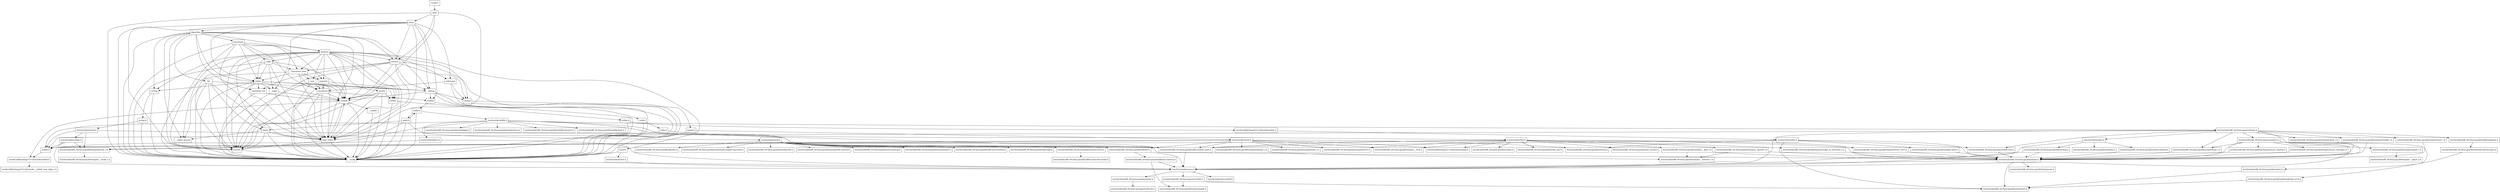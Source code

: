 digraph "dependencies" {
  header_0 [ shape="box", label="\<stdin\>" ];
  header_1 [ shape="box", label="span" ];
  header_100 [ shape="box", label="/usr/include/x86_64-linux-gnu/bits/types/cookie_io_functions_t.h" ];
  header_101 [ shape="box", label="/usr/include/x86_64-linux-gnu/bits/stdio_lim.h" ];
  header_102 [ shape="box", label="/usr/include/x86_64-linux-gnu/bits/sys_errlist.h" ];
  header_103 [ shape="box", label="/usr/include/x86_64-linux-gnu/bits/stdio.h" ];
  header_104 [ shape="box", label="array" ];
  header_105 [ shape="box", label="algorithm" ];
  header_106 [ shape="box", label="memory" ];
  header_107 [ shape="box", label="tuple" ];
  header_108 [ shape="box", label="stdexcept" ];
  header_109 [ shape="box", label="cassert" ];
  header_11 [ shape="box", label="cstddef" ];
  header_110 [ shape="box", label="/usr/include/assert.h" ];
  header_111 [ shape="box", label="atomic" ];
  header_112 [ shape="box", label="functional" ];
  header_113 [ shape="box", label="bit" ];
  header_12 [ shape="box", label="version" ];
  header_13 [ shape="box", label="/usr/local/lib/clang/10.0.0/include/stddef.h" ];
  header_14 [ shape="box", label="/usr/local/lib/clang/10.0.0/include/__stddef_max_align_t.h" ];
  header_15 [ shape="box", label="__nullptr" ];
  header_16 [ shape="box", label="type_traits" ];
  header_17 [ shape="box", label="iterator" ];
  header_18 [ shape="box", label="iosfwd" ];
  header_19 [ shape="box", label="wchar.h" ];
  header_2 [ shape="box", label="__config" ];
  header_20 [ shape="box", label="/usr/include/wchar.h" ];
  header_21 [ shape="box", label="/usr/include/x86_64-linux-gnu/bits/libc-header-start.h" ];
  header_22 [ shape="box", label="/usr/include/x86_64-linux-gnu/bits/floatn.h" ];
  header_23 [ shape="box", label="/usr/include/x86_64-linux-gnu/bits/floatn-common.h" ];
  header_24 [ shape="box", label="stddef.h" ];
  header_25 [ shape="box", label="/usr/local/lib/clang/10.0.0/include/stdarg.h" ];
  header_26 [ shape="box", label="/usr/include/x86_64-linux-gnu/bits/wchar.h" ];
  header_27 [ shape="box", label="/usr/include/x86_64-linux-gnu/bits/types/wint_t.h" ];
  header_28 [ shape="box", label="/usr/include/x86_64-linux-gnu/bits/types/mbstate_t.h" ];
  header_29 [ shape="box", label="/usr/include/x86_64-linux-gnu/bits/types/__mbstate_t.h" ];
  header_3 [ shape="box", label="/usr/include/features.h" ];
  header_30 [ shape="box", label="/usr/include/x86_64-linux-gnu/bits/types/__FILE.h" ];
  header_31 [ shape="box", label="/usr/include/x86_64-linux-gnu/bits/types/FILE.h" ];
  header_32 [ shape="box", label="/usr/include/x86_64-linux-gnu/bits/types/locale_t.h" ];
  header_33 [ shape="box", label="/usr/include/x86_64-linux-gnu/bits/types/__locale_t.h" ];
  header_34 [ shape="box", label="__functional_base" ];
  header_35 [ shape="box", label="typeinfo" ];
  header_36 [ shape="box", label="exception" ];
  header_37 [ shape="box", label="cstdlib" ];
  header_38 [ shape="box", label="stdlib.h" ];
  header_39 [ shape="box", label="/usr/include/stdlib.h" ];
  header_4 [ shape="box", label="/usr/include/stdc-predef.h" ];
  header_40 [ shape="box", label="/usr/include/x86_64-linux-gnu/bits/waitflags.h" ];
  header_41 [ shape="box", label="/usr/include/x86_64-linux-gnu/bits/waitstatus.h" ];
  header_42 [ shape="box", label="/usr/include/x86_64-linux-gnu/sys/types.h" ];
  header_43 [ shape="box", label="/usr/include/x86_64-linux-gnu/bits/types.h" ];
  header_44 [ shape="box", label="/usr/include/x86_64-linux-gnu/bits/typesizes.h" ];
  header_45 [ shape="box", label="/usr/include/x86_64-linux-gnu/bits/types/clock_t.h" ];
  header_46 [ shape="box", label="/usr/include/x86_64-linux-gnu/bits/types/clockid_t.h" ];
  header_47 [ shape="box", label="/usr/include/x86_64-linux-gnu/bits/types/time_t.h" ];
  header_48 [ shape="box", label="/usr/include/x86_64-linux-gnu/bits/types/timer_t.h" ];
  header_49 [ shape="box", label="/usr/include/x86_64-linux-gnu/bits/stdint-intn.h" ];
  header_5 [ shape="box", label="/usr/include/x86_64-linux-gnu/sys/cdefs.h" ];
  header_50 [ shape="box", label="/usr/include/endian.h" ];
  header_51 [ shape="box", label="/usr/include/x86_64-linux-gnu/bits/endian.h" ];
  header_52 [ shape="box", label="/usr/include/x86_64-linux-gnu/bits/byteswap.h" ];
  header_53 [ shape="box", label="/usr/include/x86_64-linux-gnu/bits/uintn-identity.h" ];
  header_54 [ shape="box", label="/usr/include/x86_64-linux-gnu/sys/select.h" ];
  header_55 [ shape="box", label="/usr/include/x86_64-linux-gnu/bits/select.h" ];
  header_56 [ shape="box", label="/usr/include/x86_64-linux-gnu/bits/types/sigset_t.h" ];
  header_57 [ shape="box", label="/usr/include/x86_64-linux-gnu/bits/types/__sigset_t.h" ];
  header_58 [ shape="box", label="/usr/include/x86_64-linux-gnu/bits/types/struct_timeval.h" ];
  header_59 [ shape="box", label="/usr/include/x86_64-linux-gnu/bits/types/struct_timespec.h" ];
  header_6 [ shape="box", label="/usr/include/x86_64-linux-gnu/bits/wordsize.h" ];
  header_60 [ shape="box", label="/usr/include/x86_64-linux-gnu/bits/pthreadtypes.h" ];
  header_61 [ shape="box", label="/usr/include/x86_64-linux-gnu/bits/thread-shared-types.h" ];
  header_62 [ shape="box", label="/usr/include/x86_64-linux-gnu/bits/pthreadtypes-arch.h" ];
  header_63 [ shape="box", label="/usr/include/alloca.h" ];
  header_64 [ shape="box", label="/usr/include/x86_64-linux-gnu/bits/stdlib-bsearch.h" ];
  header_65 [ shape="box", label="/usr/include/x86_64-linux-gnu/bits/stdlib-float.h" ];
  header_66 [ shape="box", label="math.h" ];
  header_67 [ shape="box", label="/usr/include/math.h" ];
  header_68 [ shape="box", label="/usr/include/x86_64-linux-gnu/bits/math-vector.h" ];
  header_69 [ shape="box", label="/usr/include/x86_64-linux-gnu/bits/libm-simd-decl-stubs.h" ];
  header_7 [ shape="box", label="/usr/include/x86_64-linux-gnu/bits/long-double.h" ];
  header_70 [ shape="box", label="/usr/include/x86_64-linux-gnu/bits/flt-eval-method.h" ];
  header_71 [ shape="box", label="/usr/include/x86_64-linux-gnu/bits/fp-logb.h" ];
  header_72 [ shape="box", label="/usr/include/x86_64-linux-gnu/bits/fp-fast.h" ];
  header_73 [ shape="box", label="/usr/include/x86_64-linux-gnu/bits/mathcalls-helper-functions.h" ];
  header_74 [ shape="box", label="/usr/include/x86_64-linux-gnu/bits/mathcalls.h" ];
  header_75 [ shape="box", label="/usr/include/x86_64-linux-gnu/bits/mathcalls-narrow.h" ];
  header_76 [ shape="box", label="/usr/include/x86_64-linux-gnu/bits/iscanonical.h" ];
  header_77 [ shape="box", label="/usr/include/x86_64-linux-gnu/bits/mathinline.h" ];
  header_78 [ shape="box", label="limits" ];
  header_79 [ shape="box", label="__undef_macros" ];
  header_8 [ shape="box", label="/usr/include/x86_64-linux-gnu/gnu/stubs.h" ];
  header_80 [ shape="box", label="cstdint" ];
  header_81 [ shape="box", label="stdint.h" ];
  header_82 [ shape="box", label="/usr/local/lib/clang/10.0.0/include/stdint.h" ];
  header_83 [ shape="box", label="/usr/include/stdint.h" ];
  header_84 [ shape="box", label="/usr/include/x86_64-linux-gnu/bits/stdint-uintn.h" ];
  header_85 [ shape="box", label="new" ];
  header_86 [ shape="box", label="utility" ];
  header_87 [ shape="box", label="__tuple" ];
  header_88 [ shape="box", label="initializer_list" ];
  header_89 [ shape="box", label="cstring" ];
  header_9 [ shape="box", label="/usr/include/x86_64-linux-gnu/gnu/stubs-64.h" ];
  header_90 [ shape="box", label="string.h" ];
  header_91 [ shape="box", label="/usr/include/string.h" ];
  header_92 [ shape="box", label="/usr/include/strings.h" ];
  header_93 [ shape="box", label="__debug" ];
  header_94 [ shape="box", label="cstdio" ];
  header_95 [ shape="box", label="stdio.h" ];
  header_96 [ shape="box", label="/usr/include/stdio.h" ];
  header_97 [ shape="box", label="/usr/include/x86_64-linux-gnu/bits/types/__fpos_t.h" ];
  header_98 [ shape="box", label="/usr/include/x86_64-linux-gnu/bits/types/__fpos64_t.h" ];
  header_99 [ shape="box", label="/usr/include/x86_64-linux-gnu/bits/types/struct_FILE.h" ];
  header_61 -> header_62;
  header_60 -> header_61;
  header_63 -> header_24;
  header_63 -> header_3;
  header_62 -> header_6;
  header_67 -> header_21;
  header_67 -> header_22;
  header_67 -> header_72;
  header_67 -> header_73;
  header_67 -> header_70;
  header_67 -> header_71;
  header_67 -> header_43;
  header_67 -> header_77;
  header_67 -> header_74;
  header_67 -> header_75;
  header_67 -> header_76;
  header_67 -> header_68;
  header_66 -> header_78;
  header_66 -> header_16;
  header_66 -> header_2;
  header_66 -> header_67;
  header_66 -> header_38;
  header_68 -> header_69;
  header_78 -> header_16;
  header_78 -> header_79;
  header_78 -> header_2;
  header_78 -> header_12;
  header_112 -> header_16;
  header_112 -> header_12;
  header_112 -> header_36;
  header_112 -> header_34;
  header_112 -> header_35;
  header_112 -> header_2;
  header_112 -> header_107;
  header_112 -> header_106;
  header_112 -> header_86;
  header_113 -> header_16;
  header_113 -> header_12;
  header_113 -> header_2;
  header_113 -> header_78;
  header_113 -> header_79;
  header_113 -> header_93;
  header_110 -> header_3;
  header_111 -> header_16;
  header_111 -> header_80;
  header_111 -> header_2;
  header_111 -> header_11;
  header_111 -> header_12;
  header_47 -> header_43;
  header_46 -> header_43;
  header_45 -> header_43;
  header_43 -> header_6;
  header_43 -> header_44;
  header_43 -> header_3;
  header_42 -> header_60;
  header_42 -> header_50;
  header_42 -> header_24;
  header_42 -> header_54;
  header_42 -> header_47;
  header_42 -> header_46;
  header_42 -> header_45;
  header_42 -> header_43;
  header_42 -> header_3;
  header_42 -> header_49;
  header_42 -> header_48;
  header_105 -> header_16;
  header_105 -> header_17;
  header_105 -> header_11;
  header_105 -> header_12;
  header_105 -> header_113;
  header_105 -> header_89;
  header_105 -> header_88;
  header_105 -> header_2;
  header_105 -> header_79;
  header_105 -> header_106;
  header_105 -> header_112;
  header_105 -> header_86;
  header_105 -> header_93;
  header_104 -> header_16;
  header_104 -> header_17;
  header_104 -> header_12;
  header_104 -> header_37;
  header_104 -> header_2;
  header_104 -> header_108;
  header_104 -> header_105;
  header_104 -> header_87;
  header_104 -> header_86;
  header_104 -> header_93;
  header_107 -> header_16;
  header_107 -> header_11;
  header_107 -> header_12;
  header_107 -> header_34;
  header_107 -> header_2;
  header_107 -> header_87;
  header_107 -> header_86;
  header_106 -> header_16;
  header_106 -> header_17;
  header_106 -> header_11;
  header_106 -> header_12;
  header_106 -> header_79;
  header_106 -> header_34;
  header_106 -> header_35;
  header_106 -> header_18;
  header_106 -> header_89;
  header_106 -> header_2;
  header_106 -> header_108;
  header_106 -> header_107;
  header_106 -> header_109;
  header_106 -> header_78;
  header_106 -> header_80;
  header_106 -> header_86;
  header_106 -> header_85;
  header_106 -> header_111;
  header_100 -> header_43;
  header_49 -> header_43;
  header_48 -> header_43;
  header_5 -> header_6;
  header_5 -> header_7;
  header_2 -> header_3;
  header_3 -> header_4;
  header_3 -> header_5;
  header_3 -> header_8;
  header_0 -> header_1;
  header_1 -> header_104;
  header_1 -> header_16;
  header_1 -> header_17;
  header_1 -> header_2;
  header_1 -> header_11;
  header_8 -> header_9;
  header_58 -> header_43;
  header_59 -> header_43;
  header_50 -> header_51;
  header_50 -> header_52;
  header_50 -> header_53;
  header_50 -> header_3;
  header_52 -> header_43;
  header_52 -> header_3;
  header_53 -> header_43;
  header_54 -> header_58;
  header_54 -> header_59;
  header_54 -> header_55;
  header_54 -> header_56;
  header_54 -> header_47;
  header_54 -> header_43;
  header_54 -> header_3;
  header_55 -> header_6;
  header_56 -> header_57;
  header_28 -> header_29;
  header_24 -> header_13;
  header_21 -> header_3;
  header_20 -> header_28;
  header_20 -> header_32;
  header_20 -> header_25;
  header_20 -> header_24;
  header_20 -> header_27;
  header_20 -> header_26;
  header_20 -> header_21;
  header_20 -> header_30;
  header_20 -> header_22;
  header_20 -> header_31;
  header_23 -> header_7;
  header_23 -> header_3;
  header_22 -> header_3;
  header_22 -> header_23;
  header_38 -> header_66;
  header_38 -> header_2;
  header_38 -> header_39;
  header_39 -> header_41;
  header_39 -> header_24;
  header_39 -> header_32;
  header_39 -> header_22;
  header_39 -> header_63;
  header_39 -> header_65;
  header_39 -> header_42;
  header_39 -> header_21;
  header_39 -> header_40;
  header_39 -> header_64;
  header_36 -> header_37;
  header_36 -> header_16;
  header_36 -> header_2;
  header_36 -> header_11;
  header_36 -> header_12;
  header_37 -> header_2;
  header_37 -> header_38;
  header_34 -> header_16;
  header_34 -> header_36;
  header_34 -> header_35;
  header_34 -> header_2;
  header_34 -> header_86;
  header_34 -> header_85;
  header_35 -> header_36;
  header_35 -> header_80;
  header_35 -> header_2;
  header_35 -> header_11;
  header_32 -> header_33;
  header_109 -> header_2;
  header_109 -> header_110;
  header_108 -> header_36;
  header_108 -> header_18;
  header_108 -> header_2;
  header_89 -> header_90;
  header_89 -> header_2;
  header_88 -> header_2;
  header_88 -> header_11;
  header_83 -> header_26;
  header_83 -> header_21;
  header_83 -> header_6;
  header_83 -> header_43;
  header_83 -> header_49;
  header_83 -> header_84;
  header_82 -> header_83;
  header_81 -> header_82;
  header_81 -> header_2;
  header_80 -> header_81;
  header_80 -> header_2;
  header_87 -> header_16;
  header_87 -> header_2;
  header_87 -> header_11;
  header_86 -> header_16;
  header_86 -> header_11;
  header_86 -> header_12;
  header_86 -> header_89;
  header_86 -> header_88;
  header_86 -> header_2;
  header_86 -> header_80;
  header_86 -> header_87;
  header_86 -> header_93;
  header_85 -> header_36;
  header_85 -> header_16;
  header_85 -> header_2;
  header_85 -> header_11;
  header_85 -> header_12;
  header_84 -> header_43;
  header_15 -> header_2;
  header_16 -> header_2;
  header_16 -> header_11;
  header_16 -> header_12;
  header_17 -> header_16;
  header_17 -> header_11;
  header_17 -> header_12;
  header_17 -> header_34;
  header_17 -> header_18;
  header_17 -> header_88;
  header_17 -> header_2;
  header_17 -> header_93;
  header_11 -> header_15;
  header_11 -> header_16;
  header_11 -> header_2;
  header_11 -> header_12;
  header_11 -> header_13;
  header_12 -> header_2;
  header_13 -> header_14;
  header_18 -> header_2;
  header_18 -> header_19;
  header_19 -> header_2;
  header_19 -> header_20;
  header_98 -> header_29;
  header_98 -> header_43;
  header_99 -> header_43;
  header_94 -> header_95;
  header_94 -> header_2;
  header_95 -> header_96;
  header_95 -> header_2;
  header_96 -> header_25;
  header_96 -> header_24;
  header_96 -> header_21;
  header_96 -> header_30;
  header_96 -> header_31;
  header_96 -> header_43;
  header_96 -> header_99;
  header_96 -> header_98;
  header_96 -> header_97;
  header_96 -> header_101;
  header_96 -> header_100;
  header_96 -> header_103;
  header_96 -> header_102;
  header_97 -> header_29;
  header_97 -> header_43;
  header_90 -> header_2;
  header_90 -> header_91;
  header_91 -> header_32;
  header_91 -> header_24;
  header_91 -> header_21;
  header_91 -> header_92;
  header_92 -> header_24;
  header_92 -> header_32;
  header_92 -> header_3;
  header_93 -> header_94;
  header_93 -> header_18;
  header_93 -> header_2;
  header_93 -> header_11;
  header_93 -> header_37;
}